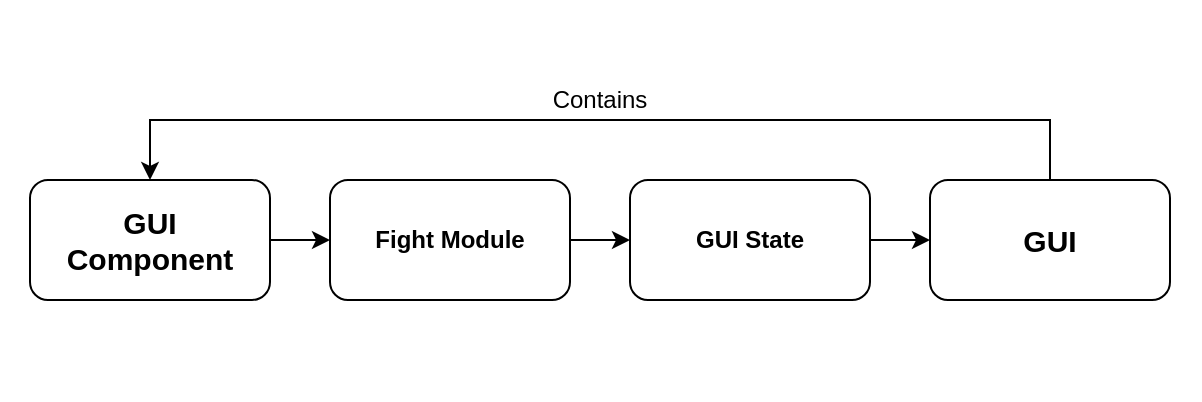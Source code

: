 <mxfile version="24.2.5" type="device">
  <diagram name="Strona-1" id="MR1mZcaCUWiJhapN_QBq">
    <mxGraphModel dx="768" dy="387" grid="1" gridSize="10" guides="1" tooltips="1" connect="1" arrows="1" fold="1" page="1" pageScale="1" pageWidth="600" pageHeight="100" math="0" shadow="0">
      <root>
        <mxCell id="0" />
        <mxCell id="1" parent="0" />
        <mxCell id="xS2e157sMN2c-IKGLj5z-18" value="" style="rounded=0;whiteSpace=wrap;html=1;strokeColor=none;" vertex="1" parent="1">
          <mxGeometry width="600" height="200" as="geometry" />
        </mxCell>
        <mxCell id="xS2e157sMN2c-IKGLj5z-1" value="" style="rounded=1;whiteSpace=wrap;html=1;" vertex="1" parent="1">
          <mxGeometry x="15" y="90" width="120" height="60" as="geometry" />
        </mxCell>
        <mxCell id="xS2e157sMN2c-IKGLj5z-5" value="&lt;b&gt;&lt;font style=&quot;font-size: 15px;&quot;&gt;GUI Component&lt;/font&gt;&lt;/b&gt;" style="text;html=1;align=center;verticalAlign=middle;whiteSpace=wrap;rounded=0;" vertex="1" parent="1">
          <mxGeometry x="25" y="97.5" width="100" height="45" as="geometry" />
        </mxCell>
        <mxCell id="xS2e157sMN2c-IKGLj5z-6" value="" style="rounded=1;whiteSpace=wrap;html=1;" vertex="1" parent="1">
          <mxGeometry x="165" y="90" width="120" height="60" as="geometry" />
        </mxCell>
        <mxCell id="xS2e157sMN2c-IKGLj5z-7" value="&lt;b&gt;Fight Module&lt;br&gt;&lt;/b&gt;" style="text;html=1;align=center;verticalAlign=middle;whiteSpace=wrap;rounded=0;" vertex="1" parent="1">
          <mxGeometry x="175" y="97.5" width="100" height="45" as="geometry" />
        </mxCell>
        <mxCell id="xS2e157sMN2c-IKGLj5z-8" value="" style="rounded=1;whiteSpace=wrap;html=1;" vertex="1" parent="1">
          <mxGeometry x="315" y="90" width="120" height="60" as="geometry" />
        </mxCell>
        <mxCell id="xS2e157sMN2c-IKGLj5z-9" value="&lt;b&gt;GUI State&lt;br&gt;&lt;/b&gt;" style="text;html=1;align=center;verticalAlign=middle;whiteSpace=wrap;rounded=0;" vertex="1" parent="1">
          <mxGeometry x="325" y="97.5" width="100" height="45" as="geometry" />
        </mxCell>
        <mxCell id="xS2e157sMN2c-IKGLj5z-10" value="" style="rounded=1;whiteSpace=wrap;html=1;" vertex="1" parent="1">
          <mxGeometry x="465" y="90" width="120" height="60" as="geometry" />
        </mxCell>
        <mxCell id="xS2e157sMN2c-IKGLj5z-11" value="&lt;b&gt;&lt;font style=&quot;font-size: 15px;&quot;&gt;GUI&lt;br&gt;&lt;/font&gt;&lt;/b&gt;" style="text;html=1;align=center;verticalAlign=middle;whiteSpace=wrap;rounded=0;" vertex="1" parent="1">
          <mxGeometry x="475" y="97.5" width="100" height="45" as="geometry" />
        </mxCell>
        <mxCell id="xS2e157sMN2c-IKGLj5z-12" value="" style="endArrow=classic;html=1;rounded=0;exitX=1;exitY=0.5;exitDx=0;exitDy=0;entryX=0;entryY=0.5;entryDx=0;entryDy=0;" edge="1" parent="1" source="xS2e157sMN2c-IKGLj5z-1" target="xS2e157sMN2c-IKGLj5z-6">
          <mxGeometry width="50" height="50" relative="1" as="geometry">
            <mxPoint x="275" y="200" as="sourcePoint" />
            <mxPoint x="325" y="150" as="targetPoint" />
          </mxGeometry>
        </mxCell>
        <mxCell id="xS2e157sMN2c-IKGLj5z-13" value="" style="endArrow=classic;html=1;rounded=0;exitX=1;exitY=0.5;exitDx=0;exitDy=0;entryX=0;entryY=0.5;entryDx=0;entryDy=0;" edge="1" parent="1" source="xS2e157sMN2c-IKGLj5z-8" target="xS2e157sMN2c-IKGLj5z-10">
          <mxGeometry width="50" height="50" relative="1" as="geometry">
            <mxPoint x="245" y="250" as="sourcePoint" />
            <mxPoint x="295" y="200" as="targetPoint" />
          </mxGeometry>
        </mxCell>
        <mxCell id="xS2e157sMN2c-IKGLj5z-14" value="" style="endArrow=classic;html=1;rounded=0;exitX=1;exitY=0.5;exitDx=0;exitDy=0;entryX=0;entryY=0.5;entryDx=0;entryDy=0;" edge="1" parent="1" source="xS2e157sMN2c-IKGLj5z-6" target="xS2e157sMN2c-IKGLj5z-8">
          <mxGeometry width="50" height="50" relative="1" as="geometry">
            <mxPoint x="135" y="240" as="sourcePoint" />
            <mxPoint x="185" y="190" as="targetPoint" />
          </mxGeometry>
        </mxCell>
        <mxCell id="xS2e157sMN2c-IKGLj5z-16" value="" style="endArrow=classic;html=1;rounded=0;exitX=0.5;exitY=0;exitDx=0;exitDy=0;entryX=0.5;entryY=0;entryDx=0;entryDy=0;" edge="1" parent="1" source="xS2e157sMN2c-IKGLj5z-10" target="xS2e157sMN2c-IKGLj5z-1">
          <mxGeometry width="50" height="50" relative="1" as="geometry">
            <mxPoint x="365" as="sourcePoint" />
            <mxPoint x="25" y="20" as="targetPoint" />
            <Array as="points">
              <mxPoint x="525" y="60" />
              <mxPoint x="75" y="60" />
            </Array>
          </mxGeometry>
        </mxCell>
        <mxCell id="xS2e157sMN2c-IKGLj5z-17" value="Contains" style="text;html=1;align=center;verticalAlign=middle;whiteSpace=wrap;rounded=0;" vertex="1" parent="1">
          <mxGeometry x="270" y="40" width="60" height="20" as="geometry" />
        </mxCell>
      </root>
    </mxGraphModel>
  </diagram>
</mxfile>
